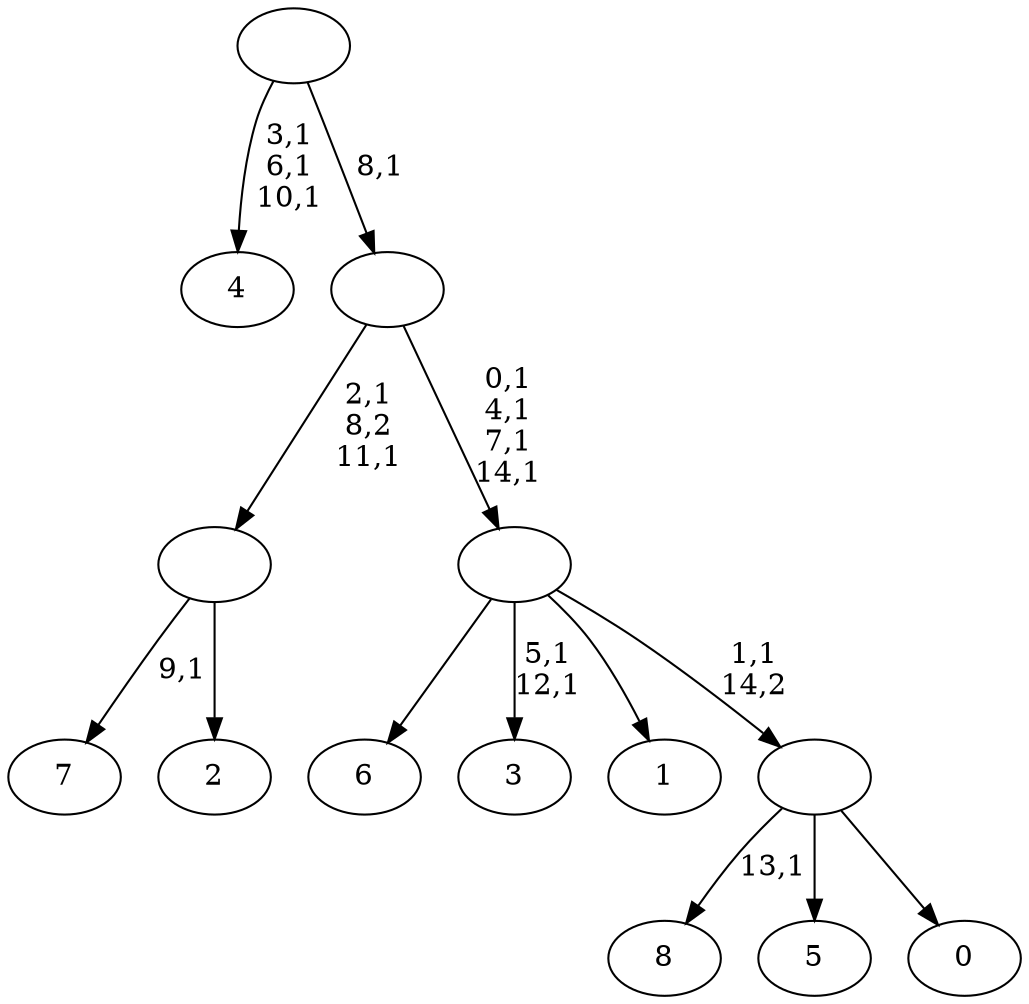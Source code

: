 digraph T {
	24 [label="8"]
	22 [label="7"]
	20 [label="6"]
	19 [label="5"]
	18 [label="4"]
	14 [label="3"]
	11 [label="2"]
	10 [label=""]
	8 [label="1"]
	7 [label="0"]
	6 [label=""]
	5 [label=""]
	1 [label=""]
	0 [label=""]
	10 -> 22 [label="9,1"]
	10 -> 11 [label=""]
	6 -> 24 [label="13,1"]
	6 -> 19 [label=""]
	6 -> 7 [label=""]
	5 -> 14 [label="5,1\n12,1"]
	5 -> 20 [label=""]
	5 -> 8 [label=""]
	5 -> 6 [label="1,1\n14,2"]
	1 -> 5 [label="0,1\n4,1\n7,1\n14,1"]
	1 -> 10 [label="2,1\n8,2\n11,1"]
	0 -> 18 [label="3,1\n6,1\n10,1"]
	0 -> 1 [label="8,1"]
}
